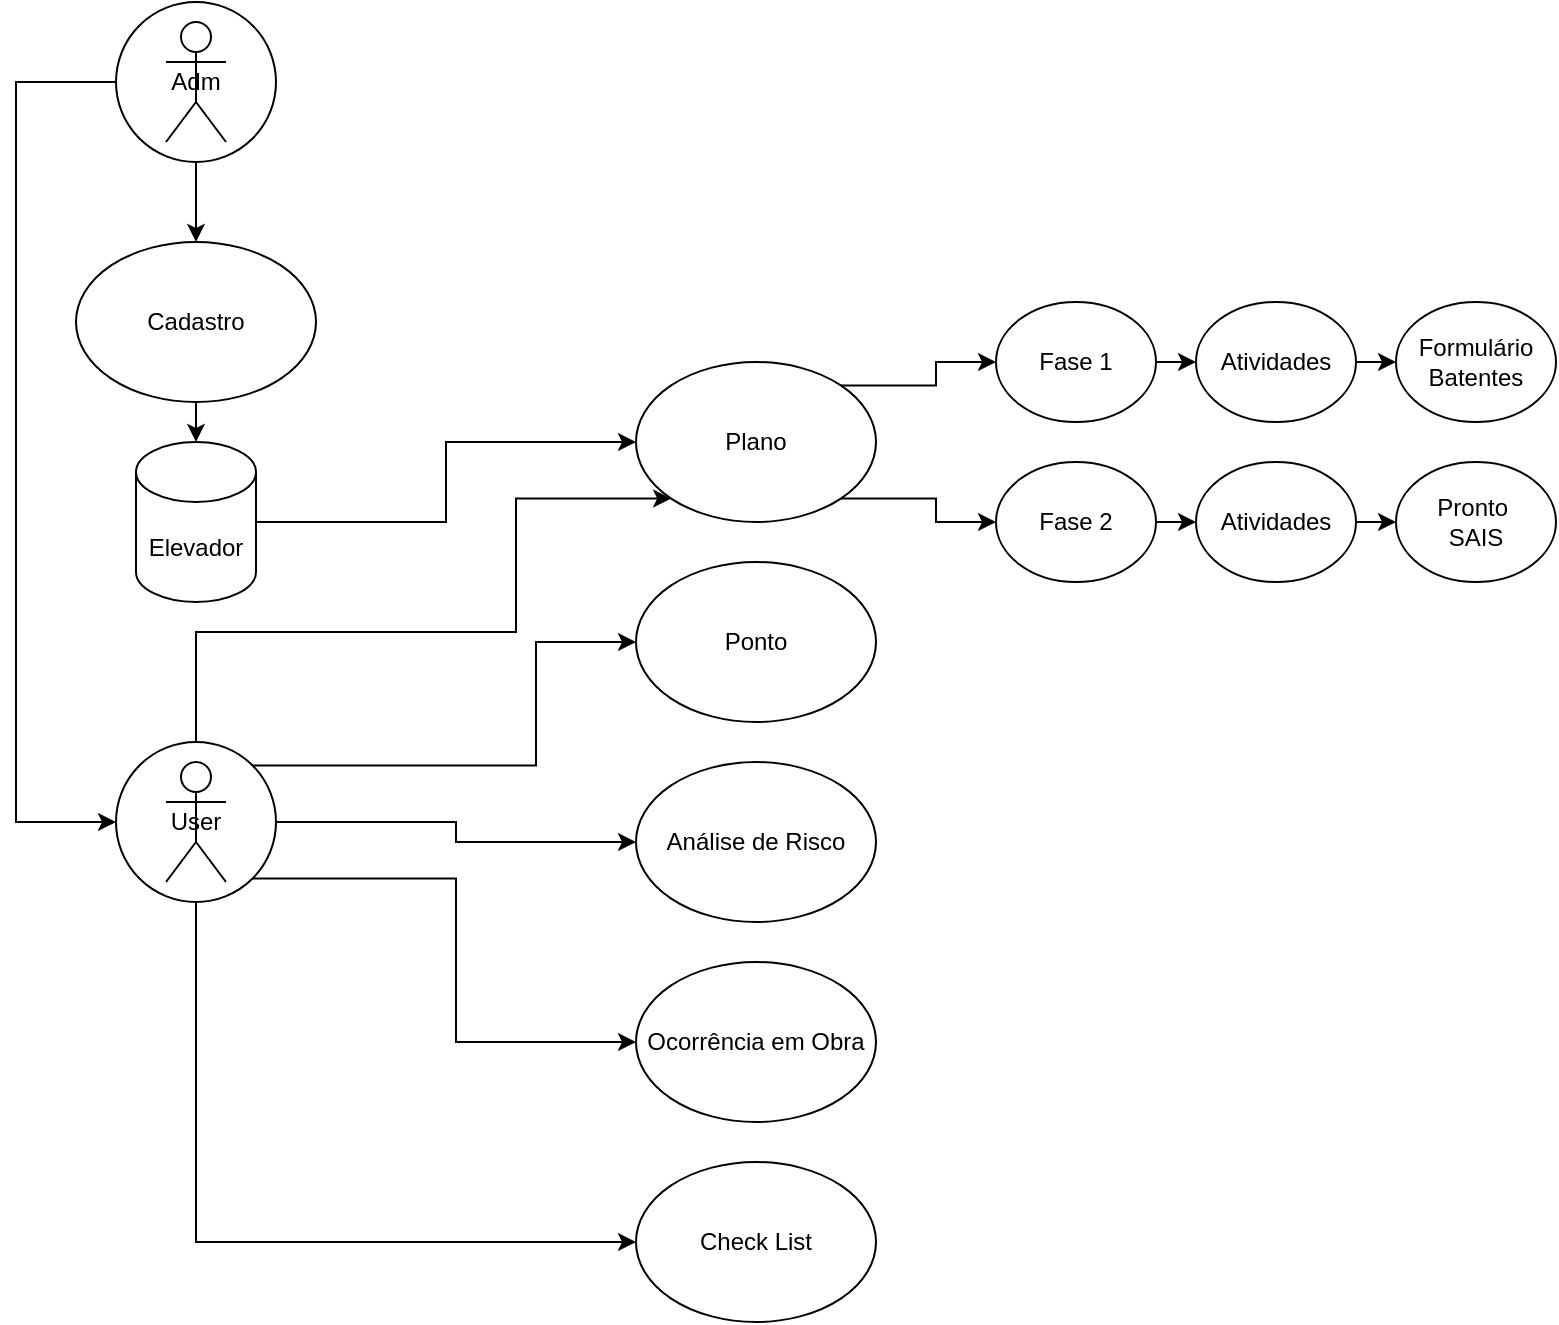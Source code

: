 <mxfile version="20.8.23" type="github">
  <diagram name="Página-1" id="gMzLXXAR-y8SjcTsmRrf">
    <mxGraphModel dx="1434" dy="756" grid="1" gridSize="10" guides="1" tooltips="1" connect="1" arrows="1" fold="1" page="1" pageScale="1" pageWidth="827" pageHeight="1169" math="0" shadow="0">
      <root>
        <mxCell id="0" />
        <mxCell id="1" parent="0" />
        <mxCell id="-JG2YX_-zw_WIraSack9-53" style="edgeStyle=orthogonalEdgeStyle;rounded=0;orthogonalLoop=1;jettySize=auto;html=1;exitX=0.5;exitY=0;exitDx=0;exitDy=0;entryX=0;entryY=1;entryDx=0;entryDy=0;" edge="1" parent="1" source="-JG2YX_-zw_WIraSack9-32" target="-JG2YX_-zw_WIraSack9-18">
          <mxGeometry relative="1" as="geometry">
            <Array as="points">
              <mxPoint x="119" y="375" />
              <mxPoint x="279" y="375" />
              <mxPoint x="279" y="308" />
            </Array>
          </mxGeometry>
        </mxCell>
        <mxCell id="-JG2YX_-zw_WIraSack9-54" style="edgeStyle=orthogonalEdgeStyle;rounded=0;orthogonalLoop=1;jettySize=auto;html=1;exitX=1;exitY=0;exitDx=0;exitDy=0;entryX=0;entryY=0.5;entryDx=0;entryDy=0;" edge="1" parent="1" source="-JG2YX_-zw_WIraSack9-32" target="-JG2YX_-zw_WIraSack9-14">
          <mxGeometry relative="1" as="geometry">
            <Array as="points">
              <mxPoint x="289" y="442" />
              <mxPoint x="289" y="380" />
            </Array>
          </mxGeometry>
        </mxCell>
        <mxCell id="-JG2YX_-zw_WIraSack9-55" style="edgeStyle=orthogonalEdgeStyle;rounded=0;orthogonalLoop=1;jettySize=auto;html=1;exitX=1;exitY=0.5;exitDx=0;exitDy=0;entryX=0;entryY=0.5;entryDx=0;entryDy=0;" edge="1" parent="1" source="-JG2YX_-zw_WIraSack9-32" target="-JG2YX_-zw_WIraSack9-16">
          <mxGeometry relative="1" as="geometry" />
        </mxCell>
        <mxCell id="-JG2YX_-zw_WIraSack9-56" style="edgeStyle=orthogonalEdgeStyle;rounded=0;orthogonalLoop=1;jettySize=auto;html=1;exitX=1;exitY=1;exitDx=0;exitDy=0;entryX=0;entryY=0.5;entryDx=0;entryDy=0;" edge="1" parent="1" source="-JG2YX_-zw_WIraSack9-32" target="-JG2YX_-zw_WIraSack9-15">
          <mxGeometry relative="1" as="geometry" />
        </mxCell>
        <mxCell id="-JG2YX_-zw_WIraSack9-57" style="edgeStyle=orthogonalEdgeStyle;rounded=0;orthogonalLoop=1;jettySize=auto;html=1;exitX=0.5;exitY=1;exitDx=0;exitDy=0;entryX=0;entryY=0.5;entryDx=0;entryDy=0;" edge="1" parent="1" source="-JG2YX_-zw_WIraSack9-32" target="-JG2YX_-zw_WIraSack9-52">
          <mxGeometry relative="1" as="geometry" />
        </mxCell>
        <mxCell id="-JG2YX_-zw_WIraSack9-32" value="User" style="ellipse;whiteSpace=wrap;html=1;aspect=fixed;" vertex="1" parent="1">
          <mxGeometry x="79" y="430" width="80" height="80" as="geometry" />
        </mxCell>
        <mxCell id="-JG2YX_-zw_WIraSack9-34" style="edgeStyle=orthogonalEdgeStyle;rounded=0;orthogonalLoop=1;jettySize=auto;html=1;exitX=0;exitY=0.5;exitDx=0;exitDy=0;entryX=0;entryY=0.5;entryDx=0;entryDy=0;" edge="1" parent="1" source="-JG2YX_-zw_WIraSack9-31" target="-JG2YX_-zw_WIraSack9-32">
          <mxGeometry relative="1" as="geometry">
            <Array as="points">
              <mxPoint x="29" y="100" />
              <mxPoint x="29" y="470" />
            </Array>
          </mxGeometry>
        </mxCell>
        <mxCell id="-JG2YX_-zw_WIraSack9-58" style="edgeStyle=orthogonalEdgeStyle;rounded=0;orthogonalLoop=1;jettySize=auto;html=1;exitX=0.5;exitY=1;exitDx=0;exitDy=0;entryX=0.5;entryY=0;entryDx=0;entryDy=0;" edge="1" parent="1" source="-JG2YX_-zw_WIraSack9-31" target="-JG2YX_-zw_WIraSack9-17">
          <mxGeometry relative="1" as="geometry" />
        </mxCell>
        <mxCell id="-JG2YX_-zw_WIraSack9-31" value="Adm" style="ellipse;whiteSpace=wrap;html=1;aspect=fixed;" vertex="1" parent="1">
          <mxGeometry x="79" y="60" width="80" height="80" as="geometry" />
        </mxCell>
        <mxCell id="-JG2YX_-zw_WIraSack9-4" value="" style="shape=umlActor;verticalLabelPosition=bottom;verticalAlign=top;html=1;outlineConnect=0;" vertex="1" parent="1">
          <mxGeometry x="104" y="70" width="30" height="60" as="geometry" />
        </mxCell>
        <mxCell id="-JG2YX_-zw_WIraSack9-5" value="" style="shape=umlActor;verticalLabelPosition=bottom;verticalAlign=top;html=1;outlineConnect=0;" vertex="1" parent="1">
          <mxGeometry x="104" y="440" width="30" height="60" as="geometry" />
        </mxCell>
        <mxCell id="-JG2YX_-zw_WIraSack9-14" value="Ponto" style="ellipse;whiteSpace=wrap;html=1;" vertex="1" parent="1">
          <mxGeometry x="339" y="340" width="120" height="80" as="geometry" />
        </mxCell>
        <mxCell id="-JG2YX_-zw_WIraSack9-15" value="Ocorrência em Obra" style="ellipse;whiteSpace=wrap;html=1;" vertex="1" parent="1">
          <mxGeometry x="339" y="540" width="120" height="80" as="geometry" />
        </mxCell>
        <mxCell id="-JG2YX_-zw_WIraSack9-16" value="Análise de Risco" style="ellipse;whiteSpace=wrap;html=1;" vertex="1" parent="1">
          <mxGeometry x="339" y="440" width="120" height="80" as="geometry" />
        </mxCell>
        <mxCell id="-JG2YX_-zw_WIraSack9-61" style="edgeStyle=orthogonalEdgeStyle;rounded=0;orthogonalLoop=1;jettySize=auto;html=1;exitX=0.5;exitY=1;exitDx=0;exitDy=0;entryX=0.5;entryY=0;entryDx=0;entryDy=0;entryPerimeter=0;" edge="1" parent="1" source="-JG2YX_-zw_WIraSack9-17" target="-JG2YX_-zw_WIraSack9-60">
          <mxGeometry relative="1" as="geometry" />
        </mxCell>
        <mxCell id="-JG2YX_-zw_WIraSack9-17" value="Cadastro" style="ellipse;whiteSpace=wrap;html=1;" vertex="1" parent="1">
          <mxGeometry x="59" y="180" width="120" height="80" as="geometry" />
        </mxCell>
        <mxCell id="-JG2YX_-zw_WIraSack9-41" style="edgeStyle=orthogonalEdgeStyle;rounded=0;orthogonalLoop=1;jettySize=auto;html=1;exitX=1;exitY=0;exitDx=0;exitDy=0;entryX=0;entryY=0.5;entryDx=0;entryDy=0;" edge="1" parent="1" source="-JG2YX_-zw_WIraSack9-18" target="-JG2YX_-zw_WIraSack9-39">
          <mxGeometry relative="1" as="geometry" />
        </mxCell>
        <mxCell id="-JG2YX_-zw_WIraSack9-42" style="edgeStyle=orthogonalEdgeStyle;rounded=0;orthogonalLoop=1;jettySize=auto;html=1;exitX=1;exitY=1;exitDx=0;exitDy=0;entryX=0;entryY=0.5;entryDx=0;entryDy=0;" edge="1" parent="1" source="-JG2YX_-zw_WIraSack9-18" target="-JG2YX_-zw_WIraSack9-40">
          <mxGeometry relative="1" as="geometry" />
        </mxCell>
        <mxCell id="-JG2YX_-zw_WIraSack9-18" value="Plano" style="ellipse;whiteSpace=wrap;html=1;" vertex="1" parent="1">
          <mxGeometry x="339" y="240" width="120" height="80" as="geometry" />
        </mxCell>
        <mxCell id="-JG2YX_-zw_WIraSack9-47" style="edgeStyle=orthogonalEdgeStyle;rounded=0;orthogonalLoop=1;jettySize=auto;html=1;exitX=1;exitY=0.5;exitDx=0;exitDy=0;entryX=0;entryY=0.5;entryDx=0;entryDy=0;" edge="1" parent="1" source="-JG2YX_-zw_WIraSack9-39" target="-JG2YX_-zw_WIraSack9-44">
          <mxGeometry relative="1" as="geometry" />
        </mxCell>
        <mxCell id="-JG2YX_-zw_WIraSack9-39" value="Fase 1" style="ellipse;whiteSpace=wrap;html=1;" vertex="1" parent="1">
          <mxGeometry x="519" y="210" width="80" height="60" as="geometry" />
        </mxCell>
        <mxCell id="-JG2YX_-zw_WIraSack9-46" style="edgeStyle=orthogonalEdgeStyle;rounded=0;orthogonalLoop=1;jettySize=auto;html=1;exitX=1;exitY=0.5;exitDx=0;exitDy=0;entryX=0;entryY=0.5;entryDx=0;entryDy=0;" edge="1" parent="1" source="-JG2YX_-zw_WIraSack9-40" target="-JG2YX_-zw_WIraSack9-45">
          <mxGeometry relative="1" as="geometry" />
        </mxCell>
        <mxCell id="-JG2YX_-zw_WIraSack9-40" value="Fase 2" style="ellipse;whiteSpace=wrap;html=1;" vertex="1" parent="1">
          <mxGeometry x="519" y="290" width="80" height="60" as="geometry" />
        </mxCell>
        <mxCell id="-JG2YX_-zw_WIraSack9-50" style="edgeStyle=orthogonalEdgeStyle;rounded=0;orthogonalLoop=1;jettySize=auto;html=1;exitX=1;exitY=0.5;exitDx=0;exitDy=0;entryX=0;entryY=0.5;entryDx=0;entryDy=0;" edge="1" parent="1" source="-JG2YX_-zw_WIraSack9-44" target="-JG2YX_-zw_WIraSack9-48">
          <mxGeometry relative="1" as="geometry" />
        </mxCell>
        <mxCell id="-JG2YX_-zw_WIraSack9-44" value="Atividades" style="ellipse;whiteSpace=wrap;html=1;" vertex="1" parent="1">
          <mxGeometry x="619" y="210" width="80" height="60" as="geometry" />
        </mxCell>
        <mxCell id="-JG2YX_-zw_WIraSack9-51" style="edgeStyle=orthogonalEdgeStyle;rounded=0;orthogonalLoop=1;jettySize=auto;html=1;exitX=1;exitY=0.5;exitDx=0;exitDy=0;entryX=0;entryY=0.5;entryDx=0;entryDy=0;" edge="1" parent="1" source="-JG2YX_-zw_WIraSack9-45" target="-JG2YX_-zw_WIraSack9-49">
          <mxGeometry relative="1" as="geometry" />
        </mxCell>
        <mxCell id="-JG2YX_-zw_WIraSack9-45" value="Atividades" style="ellipse;whiteSpace=wrap;html=1;" vertex="1" parent="1">
          <mxGeometry x="619" y="290" width="80" height="60" as="geometry" />
        </mxCell>
        <mxCell id="-JG2YX_-zw_WIraSack9-48" value="Formulário&lt;br&gt;Batentes" style="ellipse;whiteSpace=wrap;html=1;" vertex="1" parent="1">
          <mxGeometry x="719" y="210" width="80" height="60" as="geometry" />
        </mxCell>
        <mxCell id="-JG2YX_-zw_WIraSack9-49" value="Pronto&amp;nbsp;&lt;br&gt;SAIS" style="ellipse;whiteSpace=wrap;html=1;" vertex="1" parent="1">
          <mxGeometry x="719" y="290" width="80" height="60" as="geometry" />
        </mxCell>
        <mxCell id="-JG2YX_-zw_WIraSack9-52" value="Check List" style="ellipse;whiteSpace=wrap;html=1;" vertex="1" parent="1">
          <mxGeometry x="339" y="640" width="120" height="80" as="geometry" />
        </mxCell>
        <mxCell id="-JG2YX_-zw_WIraSack9-62" style="edgeStyle=orthogonalEdgeStyle;rounded=0;orthogonalLoop=1;jettySize=auto;html=1;exitX=1;exitY=0.5;exitDx=0;exitDy=0;exitPerimeter=0;entryX=0;entryY=0.5;entryDx=0;entryDy=0;" edge="1" parent="1" source="-JG2YX_-zw_WIraSack9-60" target="-JG2YX_-zw_WIraSack9-18">
          <mxGeometry relative="1" as="geometry" />
        </mxCell>
        <mxCell id="-JG2YX_-zw_WIraSack9-60" value="Elevador" style="shape=cylinder3;whiteSpace=wrap;html=1;boundedLbl=1;backgroundOutline=1;size=15;" vertex="1" parent="1">
          <mxGeometry x="89" y="280" width="60" height="80" as="geometry" />
        </mxCell>
      </root>
    </mxGraphModel>
  </diagram>
</mxfile>
